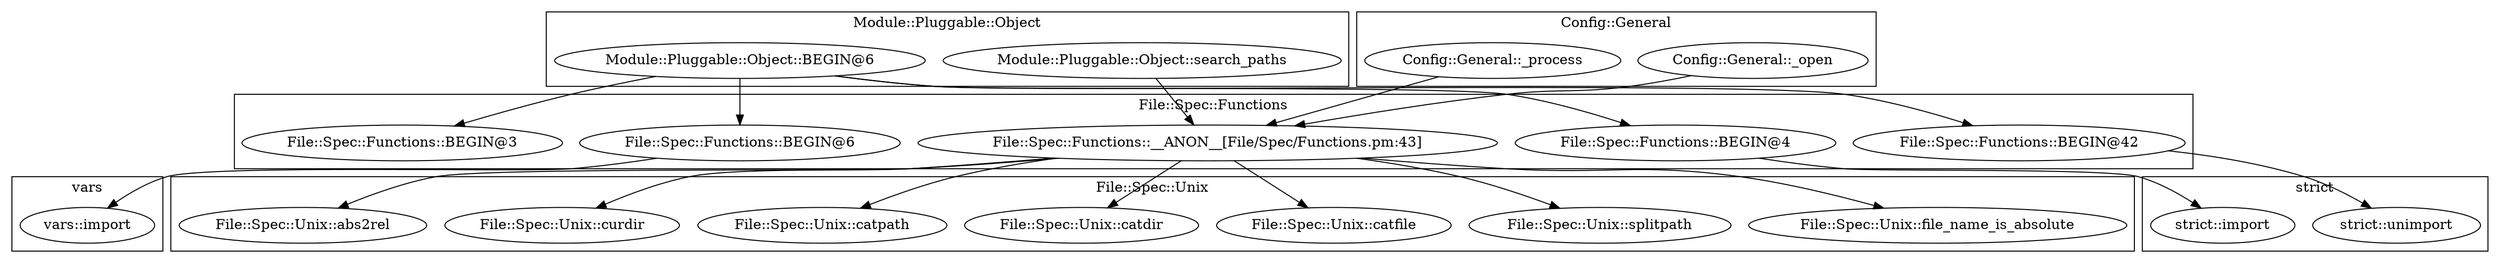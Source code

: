 digraph {
graph [overlap=false]
subgraph cluster_File_Spec_Functions {
	label="File::Spec::Functions";
	"File::Spec::Functions::BEGIN@3";
	"File::Spec::Functions::BEGIN@6";
	"File::Spec::Functions::__ANON__[File/Spec/Functions.pm:43]";
	"File::Spec::Functions::BEGIN@42";
	"File::Spec::Functions::BEGIN@4";
}
subgraph cluster_File_Spec_Unix {
	label="File::Spec::Unix";
	"File::Spec::Unix::curdir";
	"File::Spec::Unix::abs2rel";
	"File::Spec::Unix::file_name_is_absolute";
	"File::Spec::Unix::splitpath";
	"File::Spec::Unix::catfile";
	"File::Spec::Unix::catdir";
	"File::Spec::Unix::catpath";
}
subgraph cluster_Module_Pluggable_Object {
	label="Module::Pluggable::Object";
	"Module::Pluggable::Object::search_paths";
	"Module::Pluggable::Object::BEGIN@6";
}
subgraph cluster_Config_General {
	label="Config::General";
	"Config::General::_open";
	"Config::General::_process";
}
subgraph cluster_vars {
	label="vars";
	"vars::import";
}
subgraph cluster_strict {
	label="strict";
	"strict::unimport";
	"strict::import";
}
"File::Spec::Functions::__ANON__[File/Spec/Functions.pm:43]" -> "File::Spec::Unix::catpath";
"File::Spec::Functions::__ANON__[File/Spec/Functions.pm:43]" -> "File::Spec::Unix::catfile";
"Module::Pluggable::Object::BEGIN@6" -> "File::Spec::Functions::BEGIN@4";
"Module::Pluggable::Object::search_paths" -> "File::Spec::Functions::__ANON__[File/Spec/Functions.pm:43]";
"Config::General::_open" -> "File::Spec::Functions::__ANON__[File/Spec/Functions.pm:43]";
"Config::General::_process" -> "File::Spec::Functions::__ANON__[File/Spec/Functions.pm:43]";
"File::Spec::Functions::__ANON__[File/Spec/Functions.pm:43]" -> "File::Spec::Unix::curdir";
"File::Spec::Functions::__ANON__[File/Spec/Functions.pm:43]" -> "File::Spec::Unix::catdir";
"File::Spec::Functions::BEGIN@4" -> "strict::import";
"Module::Pluggable::Object::BEGIN@6" -> "File::Spec::Functions::BEGIN@6";
"Module::Pluggable::Object::BEGIN@6" -> "File::Spec::Functions::BEGIN@42";
"File::Spec::Functions::BEGIN@42" -> "strict::unimport";
"File::Spec::Functions::BEGIN@6" -> "vars::import";
"File::Spec::Functions::__ANON__[File/Spec/Functions.pm:43]" -> "File::Spec::Unix::file_name_is_absolute";
"File::Spec::Functions::__ANON__[File/Spec/Functions.pm:43]" -> "File::Spec::Unix::splitpath";
"File::Spec::Functions::__ANON__[File/Spec/Functions.pm:43]" -> "File::Spec::Unix::abs2rel";
"Module::Pluggable::Object::BEGIN@6" -> "File::Spec::Functions::BEGIN@3";
}
